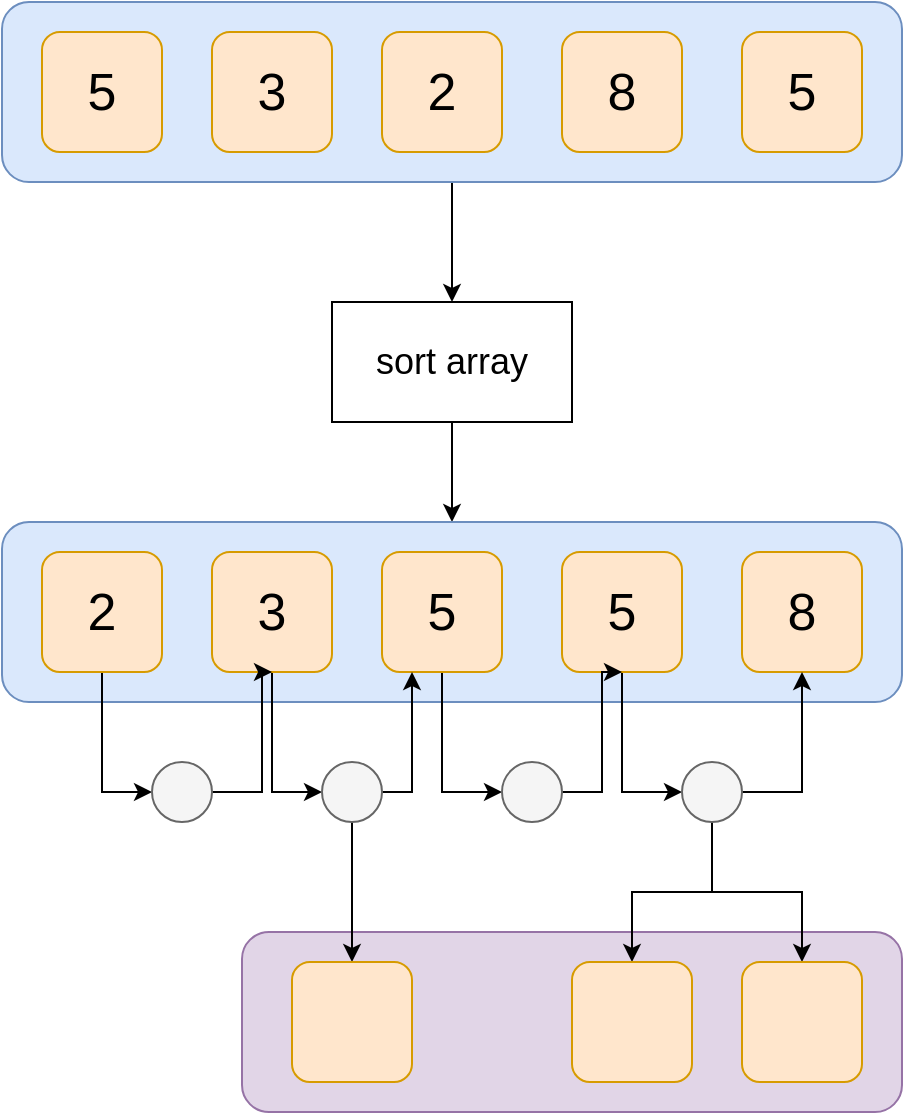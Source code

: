 <mxfile version="12.4.8" type="device"><diagram id="jKmqS0DaO8p8A7KlQALS" name="Page-1"><mxGraphModel dx="994" dy="387" grid="1" gridSize="10" guides="1" tooltips="1" connect="1" arrows="1" fold="1" page="1" pageScale="1" pageWidth="413" pageHeight="583" background="none" math="0" shadow="0"><root><mxCell id="0"/><mxCell id="1" parent="0"/><mxCell id="OGCFIvVXrqE75npeZdwV-61" value="" style="rounded=1;whiteSpace=wrap;html=1;fillColor=#e1d5e7;strokeColor=#9673a6;fontSize=15;" vertex="1" parent="1"><mxGeometry x="440" y="585" width="330" height="90" as="geometry"/></mxCell><mxCell id="OGCFIvVXrqE75npeZdwV-35" style="edgeStyle=orthogonalEdgeStyle;rounded=0;orthogonalLoop=1;jettySize=auto;html=1;entryX=0.5;entryY=0;entryDx=0;entryDy=0;" edge="1" parent="1" source="OGCFIvVXrqE75npeZdwV-9" target="OGCFIvVXrqE75npeZdwV-17"><mxGeometry relative="1" as="geometry"/></mxCell><mxCell id="OGCFIvVXrqE75npeZdwV-9" value="" style="rounded=1;whiteSpace=wrap;html=1;fillColor=#dae8fc;strokeColor=#6c8ebf;fontSize=15;" vertex="1" parent="1"><mxGeometry x="320" y="120" width="450" height="90" as="geometry"/></mxCell><mxCell id="OGCFIvVXrqE75npeZdwV-14" value="5" style="rounded=1;whiteSpace=wrap;html=1;fillColor=#ffe6cc;strokeColor=#d79b00;fontSize=26;" vertex="1" parent="1"><mxGeometry x="690" y="135" width="60" height="60" as="geometry"/></mxCell><mxCell id="OGCFIvVXrqE75npeZdwV-36" style="edgeStyle=orthogonalEdgeStyle;rounded=0;orthogonalLoop=1;jettySize=auto;html=1;entryX=0.5;entryY=0;entryDx=0;entryDy=0;" edge="1" parent="1" source="OGCFIvVXrqE75npeZdwV-17" target="OGCFIvVXrqE75npeZdwV-28"><mxGeometry relative="1" as="geometry"/></mxCell><mxCell id="OGCFIvVXrqE75npeZdwV-17" value="sort array" style="rounded=0;whiteSpace=wrap;html=1;fontSize=18;" vertex="1" parent="1"><mxGeometry x="485" y="270" width="120" height="60" as="geometry"/></mxCell><mxCell id="OGCFIvVXrqE75npeZdwV-21" value="5" style="rounded=1;whiteSpace=wrap;html=1;fillColor=#ffe6cc;strokeColor=#d79b00;fontSize=26;" vertex="1" parent="1"><mxGeometry x="340" y="135" width="60" height="60" as="geometry"/></mxCell><mxCell id="OGCFIvVXrqE75npeZdwV-22" value="3" style="rounded=1;whiteSpace=wrap;html=1;fillColor=#ffe6cc;strokeColor=#d79b00;fontSize=26;" vertex="1" parent="1"><mxGeometry x="425" y="135" width="60" height="60" as="geometry"/></mxCell><mxCell id="OGCFIvVXrqE75npeZdwV-23" value="2" style="rounded=1;whiteSpace=wrap;html=1;fillColor=#ffe6cc;strokeColor=#d79b00;fontSize=26;" vertex="1" parent="1"><mxGeometry x="510" y="135" width="60" height="60" as="geometry"/></mxCell><mxCell id="OGCFIvVXrqE75npeZdwV-24" value="8" style="rounded=1;whiteSpace=wrap;html=1;fillColor=#ffe6cc;strokeColor=#d79b00;fontSize=26;" vertex="1" parent="1"><mxGeometry x="600" y="135" width="60" height="60" as="geometry"/></mxCell><mxCell id="OGCFIvVXrqE75npeZdwV-28" value="" style="rounded=1;whiteSpace=wrap;html=1;fillColor=#dae8fc;strokeColor=#6c8ebf;fontSize=15;" vertex="1" parent="1"><mxGeometry x="320" y="380" width="450" height="90" as="geometry"/></mxCell><mxCell id="OGCFIvVXrqE75npeZdwV-29" value="8" style="rounded=1;whiteSpace=wrap;html=1;fillColor=#ffe6cc;strokeColor=#d79b00;fontSize=26;" vertex="1" parent="1"><mxGeometry x="690" y="395" width="60" height="60" as="geometry"/></mxCell><mxCell id="OGCFIvVXrqE75npeZdwV-42" style="edgeStyle=orthogonalEdgeStyle;rounded=0;orthogonalLoop=1;jettySize=auto;html=1;entryX=0;entryY=0.5;entryDx=0;entryDy=0;" edge="1" parent="1" source="OGCFIvVXrqE75npeZdwV-30" target="OGCFIvVXrqE75npeZdwV-37"><mxGeometry relative="1" as="geometry"/></mxCell><mxCell id="OGCFIvVXrqE75npeZdwV-30" value="2" style="rounded=1;whiteSpace=wrap;html=1;fillColor=#ffe6cc;strokeColor=#d79b00;fontSize=26;" vertex="1" parent="1"><mxGeometry x="340" y="395" width="60" height="60" as="geometry"/></mxCell><mxCell id="OGCFIvVXrqE75npeZdwV-46" style="edgeStyle=orthogonalEdgeStyle;rounded=0;orthogonalLoop=1;jettySize=auto;html=1;entryX=0;entryY=0.5;entryDx=0;entryDy=0;" edge="1" parent="1" source="OGCFIvVXrqE75npeZdwV-31" target="OGCFIvVXrqE75npeZdwV-38"><mxGeometry relative="1" as="geometry"/></mxCell><mxCell id="OGCFIvVXrqE75npeZdwV-31" value="3" style="rounded=1;whiteSpace=wrap;html=1;fillColor=#ffe6cc;strokeColor=#d79b00;fontSize=26;" vertex="1" parent="1"><mxGeometry x="425" y="395" width="60" height="60" as="geometry"/></mxCell><mxCell id="OGCFIvVXrqE75npeZdwV-48" style="edgeStyle=orthogonalEdgeStyle;rounded=0;orthogonalLoop=1;jettySize=auto;html=1;entryX=0;entryY=0.5;entryDx=0;entryDy=0;" edge="1" parent="1" source="OGCFIvVXrqE75npeZdwV-32" target="OGCFIvVXrqE75npeZdwV-39"><mxGeometry relative="1" as="geometry"/></mxCell><mxCell id="OGCFIvVXrqE75npeZdwV-32" value="5" style="rounded=1;whiteSpace=wrap;html=1;fillColor=#ffe6cc;strokeColor=#d79b00;fontSize=26;" vertex="1" parent="1"><mxGeometry x="510" y="395" width="60" height="60" as="geometry"/></mxCell><mxCell id="OGCFIvVXrqE75npeZdwV-51" style="edgeStyle=orthogonalEdgeStyle;rounded=0;orthogonalLoop=1;jettySize=auto;html=1;entryX=0;entryY=0.5;entryDx=0;entryDy=0;" edge="1" parent="1" source="OGCFIvVXrqE75npeZdwV-33" target="OGCFIvVXrqE75npeZdwV-40"><mxGeometry relative="1" as="geometry"/></mxCell><mxCell id="OGCFIvVXrqE75npeZdwV-33" value="5" style="rounded=1;whiteSpace=wrap;html=1;fillColor=#ffe6cc;strokeColor=#d79b00;fontSize=26;" vertex="1" parent="1"><mxGeometry x="600" y="395" width="60" height="60" as="geometry"/></mxCell><mxCell id="OGCFIvVXrqE75npeZdwV-45" style="edgeStyle=orthogonalEdgeStyle;rounded=0;orthogonalLoop=1;jettySize=auto;html=1;entryX=0.5;entryY=1;entryDx=0;entryDy=0;" edge="1" parent="1" source="OGCFIvVXrqE75npeZdwV-37" target="OGCFIvVXrqE75npeZdwV-31"><mxGeometry relative="1" as="geometry"><mxPoint x="450" y="480" as="targetPoint"/><Array as="points"><mxPoint x="450" y="515"/><mxPoint x="450" y="455"/></Array></mxGeometry></mxCell><mxCell id="OGCFIvVXrqE75npeZdwV-37" value="" style="ellipse;whiteSpace=wrap;html=1;aspect=fixed;fontSize=20;fillColor=#f5f5f5;strokeColor=#666666;fontColor=#333333;" vertex="1" parent="1"><mxGeometry x="395" y="500" width="30" height="30" as="geometry"/></mxCell><mxCell id="OGCFIvVXrqE75npeZdwV-47" style="edgeStyle=orthogonalEdgeStyle;rounded=0;orthogonalLoop=1;jettySize=auto;html=1;entryX=0.25;entryY=1;entryDx=0;entryDy=0;" edge="1" parent="1" source="OGCFIvVXrqE75npeZdwV-38" target="OGCFIvVXrqE75npeZdwV-32"><mxGeometry relative="1" as="geometry"><Array as="points"><mxPoint x="525" y="515"/></Array></mxGeometry></mxCell><mxCell id="OGCFIvVXrqE75npeZdwV-56" style="edgeStyle=orthogonalEdgeStyle;rounded=0;orthogonalLoop=1;jettySize=auto;html=1;entryX=0.5;entryY=0;entryDx=0;entryDy=0;fontSize=20;" edge="1" parent="1" source="OGCFIvVXrqE75npeZdwV-38" target="OGCFIvVXrqE75npeZdwV-55"><mxGeometry relative="1" as="geometry"/></mxCell><mxCell id="OGCFIvVXrqE75npeZdwV-38" value="" style="ellipse;whiteSpace=wrap;html=1;aspect=fixed;fontSize=20;fillColor=#f5f5f5;strokeColor=#666666;fontColor=#333333;" vertex="1" parent="1"><mxGeometry x="480" y="500" width="30" height="30" as="geometry"/></mxCell><mxCell id="OGCFIvVXrqE75npeZdwV-50" style="edgeStyle=orthogonalEdgeStyle;rounded=0;orthogonalLoop=1;jettySize=auto;html=1;entryX=0.5;entryY=1;entryDx=0;entryDy=0;" edge="1" parent="1" source="OGCFIvVXrqE75npeZdwV-39" target="OGCFIvVXrqE75npeZdwV-33"><mxGeometry relative="1" as="geometry"><Array as="points"><mxPoint x="620" y="515"/><mxPoint x="620" y="455"/></Array></mxGeometry></mxCell><mxCell id="OGCFIvVXrqE75npeZdwV-39" value="" style="ellipse;whiteSpace=wrap;html=1;aspect=fixed;fontSize=20;fillColor=#f5f5f5;strokeColor=#666666;fontColor=#333333;" vertex="1" parent="1"><mxGeometry x="570" y="500" width="30" height="30" as="geometry"/></mxCell><mxCell id="OGCFIvVXrqE75npeZdwV-52" style="edgeStyle=orthogonalEdgeStyle;rounded=0;orthogonalLoop=1;jettySize=auto;html=1;entryX=0.5;entryY=1;entryDx=0;entryDy=0;" edge="1" parent="1" source="OGCFIvVXrqE75npeZdwV-40" target="OGCFIvVXrqE75npeZdwV-29"><mxGeometry relative="1" as="geometry"><Array as="points"><mxPoint x="720" y="515"/></Array></mxGeometry></mxCell><mxCell id="OGCFIvVXrqE75npeZdwV-59" style="edgeStyle=orthogonalEdgeStyle;rounded=0;orthogonalLoop=1;jettySize=auto;html=1;entryX=0.5;entryY=0;entryDx=0;entryDy=0;fontSize=20;" edge="1" parent="1" source="OGCFIvVXrqE75npeZdwV-40" target="OGCFIvVXrqE75npeZdwV-58"><mxGeometry relative="1" as="geometry"/></mxCell><mxCell id="OGCFIvVXrqE75npeZdwV-60" style="edgeStyle=orthogonalEdgeStyle;rounded=0;orthogonalLoop=1;jettySize=auto;html=1;fontSize=20;" edge="1" parent="1" source="OGCFIvVXrqE75npeZdwV-40" target="OGCFIvVXrqE75npeZdwV-57"><mxGeometry relative="1" as="geometry"/></mxCell><mxCell id="OGCFIvVXrqE75npeZdwV-40" value="" style="ellipse;whiteSpace=wrap;html=1;aspect=fixed;fontSize=20;fillColor=#f5f5f5;strokeColor=#666666;fontColor=#333333;" vertex="1" parent="1"><mxGeometry x="660" y="500" width="30" height="30" as="geometry"/></mxCell><mxCell id="OGCFIvVXrqE75npeZdwV-55" value="" style="rounded=1;whiteSpace=wrap;html=1;fillColor=#ffe6cc;strokeColor=#d79b00;fontSize=26;" vertex="1" parent="1"><mxGeometry x="465" y="600" width="60" height="60" as="geometry"/></mxCell><mxCell id="OGCFIvVXrqE75npeZdwV-57" value="" style="rounded=1;whiteSpace=wrap;html=1;fillColor=#ffe6cc;strokeColor=#d79b00;fontSize=26;" vertex="1" parent="1"><mxGeometry x="690" y="600" width="60" height="60" as="geometry"/></mxCell><mxCell id="OGCFIvVXrqE75npeZdwV-58" value="" style="rounded=1;whiteSpace=wrap;html=1;fillColor=#ffe6cc;strokeColor=#d79b00;fontSize=26;" vertex="1" parent="1"><mxGeometry x="605" y="600" width="60" height="60" as="geometry"/></mxCell></root></mxGraphModel></diagram></mxfile>